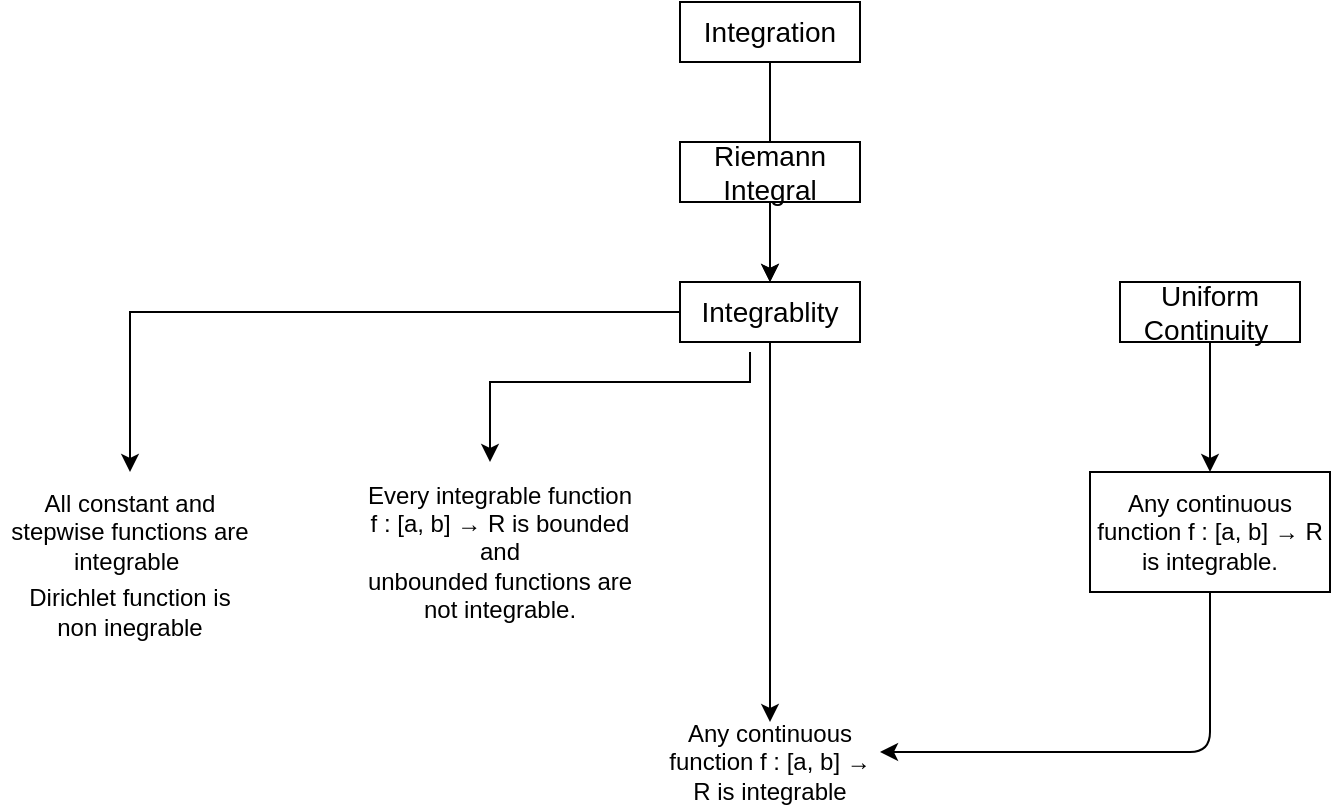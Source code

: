 <mxfile version="13.10.7" type="github">
  <diagram id="tZdfhmK-1blr774ucnRO" name="Page-1">
    <mxGraphModel dx="870" dy="477" grid="1" gridSize="10" guides="1" tooltips="1" connect="1" arrows="1" fold="1" page="1" pageScale="1" pageWidth="850" pageHeight="1100" math="0" shadow="0">
      <root>
        <mxCell id="0" />
        <mxCell id="1" parent="0" />
        <mxCell id="SFJEp2TXbjHVLnNIn21z-37" value="" style="edgeStyle=orthogonalEdgeStyle;rounded=0;orthogonalLoop=1;jettySize=auto;html=1;" edge="1" parent="1" source="SFJEp2TXbjHVLnNIn21z-2" target="SFJEp2TXbjHVLnNIn21z-5">
          <mxGeometry relative="1" as="geometry" />
        </mxCell>
        <mxCell id="SFJEp2TXbjHVLnNIn21z-2" value="&lt;font style=&quot;font-size: 14px&quot;&gt;Integration&lt;/font&gt;" style="rounded=0;whiteSpace=wrap;html=1;" vertex="1" parent="1">
          <mxGeometry x="380" y="50" width="90" height="30" as="geometry" />
        </mxCell>
        <mxCell id="SFJEp2TXbjHVLnNIn21z-36" value="" style="edgeStyle=orthogonalEdgeStyle;rounded=0;orthogonalLoop=1;jettySize=auto;html=1;" edge="1" parent="1" source="SFJEp2TXbjHVLnNIn21z-4" target="SFJEp2TXbjHVLnNIn21z-5">
          <mxGeometry relative="1" as="geometry" />
        </mxCell>
        <mxCell id="SFJEp2TXbjHVLnNIn21z-4" value="&lt;font style=&quot;font-size: 14px&quot;&gt;Riemann Integral&lt;/font&gt;" style="rounded=0;whiteSpace=wrap;html=1;" vertex="1" parent="1">
          <mxGeometry x="380" y="120" width="90" height="30" as="geometry" />
        </mxCell>
        <mxCell id="SFJEp2TXbjHVLnNIn21z-33" value="" style="edgeStyle=orthogonalEdgeStyle;rounded=0;orthogonalLoop=1;jettySize=auto;html=1;entryX=0.5;entryY=0;entryDx=0;entryDy=0;" edge="1" parent="1" source="SFJEp2TXbjHVLnNIn21z-5" target="SFJEp2TXbjHVLnNIn21z-34">
          <mxGeometry relative="1" as="geometry">
            <mxPoint x="110" y="260" as="targetPoint" />
          </mxGeometry>
        </mxCell>
        <mxCell id="SFJEp2TXbjHVLnNIn21z-5" value="&lt;font style=&quot;font-size: 14px&quot;&gt;Integrablity&lt;/font&gt;" style="rounded=0;whiteSpace=wrap;html=1;" vertex="1" parent="1">
          <mxGeometry x="380" y="190" width="90" height="30" as="geometry" />
        </mxCell>
        <mxCell id="SFJEp2TXbjHVLnNIn21z-34" value="All constant and stepwise functions are integrable&amp;nbsp;" style="text;html=1;strokeColor=none;fillColor=none;align=center;verticalAlign=middle;whiteSpace=wrap;rounded=0;" vertex="1" parent="1">
          <mxGeometry x="40" y="285" width="130" height="60" as="geometry" />
        </mxCell>
        <mxCell id="SFJEp2TXbjHVLnNIn21z-35" value="Dirichlet function is non inegrable" style="text;html=1;strokeColor=none;fillColor=none;align=center;verticalAlign=middle;whiteSpace=wrap;rounded=0;" vertex="1" parent="1">
          <mxGeometry x="50" y="335" width="110" height="40" as="geometry" />
        </mxCell>
        <mxCell id="SFJEp2TXbjHVLnNIn21z-41" value="" style="edgeStyle=orthogonalEdgeStyle;rounded=0;orthogonalLoop=1;jettySize=auto;html=1;" edge="1" parent="1" source="SFJEp2TXbjHVLnNIn21z-39" target="SFJEp2TXbjHVLnNIn21z-40">
          <mxGeometry relative="1" as="geometry" />
        </mxCell>
        <mxCell id="SFJEp2TXbjHVLnNIn21z-39" value="&lt;font style=&quot;font-size: 14px&quot;&gt;Uniform Continuity&amp;nbsp;&lt;/font&gt;" style="rounded=0;whiteSpace=wrap;html=1;" vertex="1" parent="1">
          <mxGeometry x="600" y="190" width="90" height="30" as="geometry" />
        </mxCell>
        <mxCell id="SFJEp2TXbjHVLnNIn21z-40" value="&lt;meta charset=&quot;utf-8&quot;&gt;Any continuous function f : [a, b] → R is integrable." style="whiteSpace=wrap;html=1;rounded=0;" vertex="1" parent="1">
          <mxGeometry x="585" y="285" width="120" height="60" as="geometry" />
        </mxCell>
        <mxCell id="SFJEp2TXbjHVLnNIn21z-44" value="" style="edgeStyle=orthogonalEdgeStyle;rounded=0;orthogonalLoop=1;jettySize=auto;html=1;exitX=0.389;exitY=1.167;exitDx=0;exitDy=0;exitPerimeter=0;" edge="1" parent="1" source="SFJEp2TXbjHVLnNIn21z-5">
          <mxGeometry relative="1" as="geometry">
            <mxPoint x="285" y="280" as="targetPoint" />
            <Array as="points">
              <mxPoint x="415" y="240" />
              <mxPoint x="285" y="240" />
            </Array>
          </mxGeometry>
        </mxCell>
        <mxCell id="SFJEp2TXbjHVLnNIn21z-42" value="Every integrable function f : [a, b] → R is bounded and&lt;br&gt;unbounded functions are not integrable." style="text;html=1;strokeColor=none;fillColor=none;align=center;verticalAlign=middle;whiteSpace=wrap;rounded=0;" vertex="1" parent="1">
          <mxGeometry x="220" y="315" width="140" height="20" as="geometry" />
        </mxCell>
        <mxCell id="SFJEp2TXbjHVLnNIn21z-46" value="" style="endArrow=classic;html=1;exitX=0.5;exitY=1;exitDx=0;exitDy=0;" edge="1" parent="1" source="SFJEp2TXbjHVLnNIn21z-5">
          <mxGeometry width="50" height="50" relative="1" as="geometry">
            <mxPoint x="380" y="350" as="sourcePoint" />
            <mxPoint x="425" y="410" as="targetPoint" />
          </mxGeometry>
        </mxCell>
        <mxCell id="SFJEp2TXbjHVLnNIn21z-47" value="Any continuous function f : [a, b] → R is integrable" style="text;html=1;strokeColor=none;fillColor=none;align=center;verticalAlign=middle;whiteSpace=wrap;rounded=0;" vertex="1" parent="1">
          <mxGeometry x="370" y="420" width="110" height="20" as="geometry" />
        </mxCell>
        <mxCell id="SFJEp2TXbjHVLnNIn21z-52" value="" style="endArrow=classic;html=1;exitX=0.5;exitY=1;exitDx=0;exitDy=0;entryX=1;entryY=0.25;entryDx=0;entryDy=0;" edge="1" parent="1" source="SFJEp2TXbjHVLnNIn21z-40" target="SFJEp2TXbjHVLnNIn21z-47">
          <mxGeometry width="50" height="50" relative="1" as="geometry">
            <mxPoint x="380" y="320" as="sourcePoint" />
            <mxPoint x="430" y="270" as="targetPoint" />
            <Array as="points">
              <mxPoint x="645" y="425" />
            </Array>
          </mxGeometry>
        </mxCell>
      </root>
    </mxGraphModel>
  </diagram>
</mxfile>
